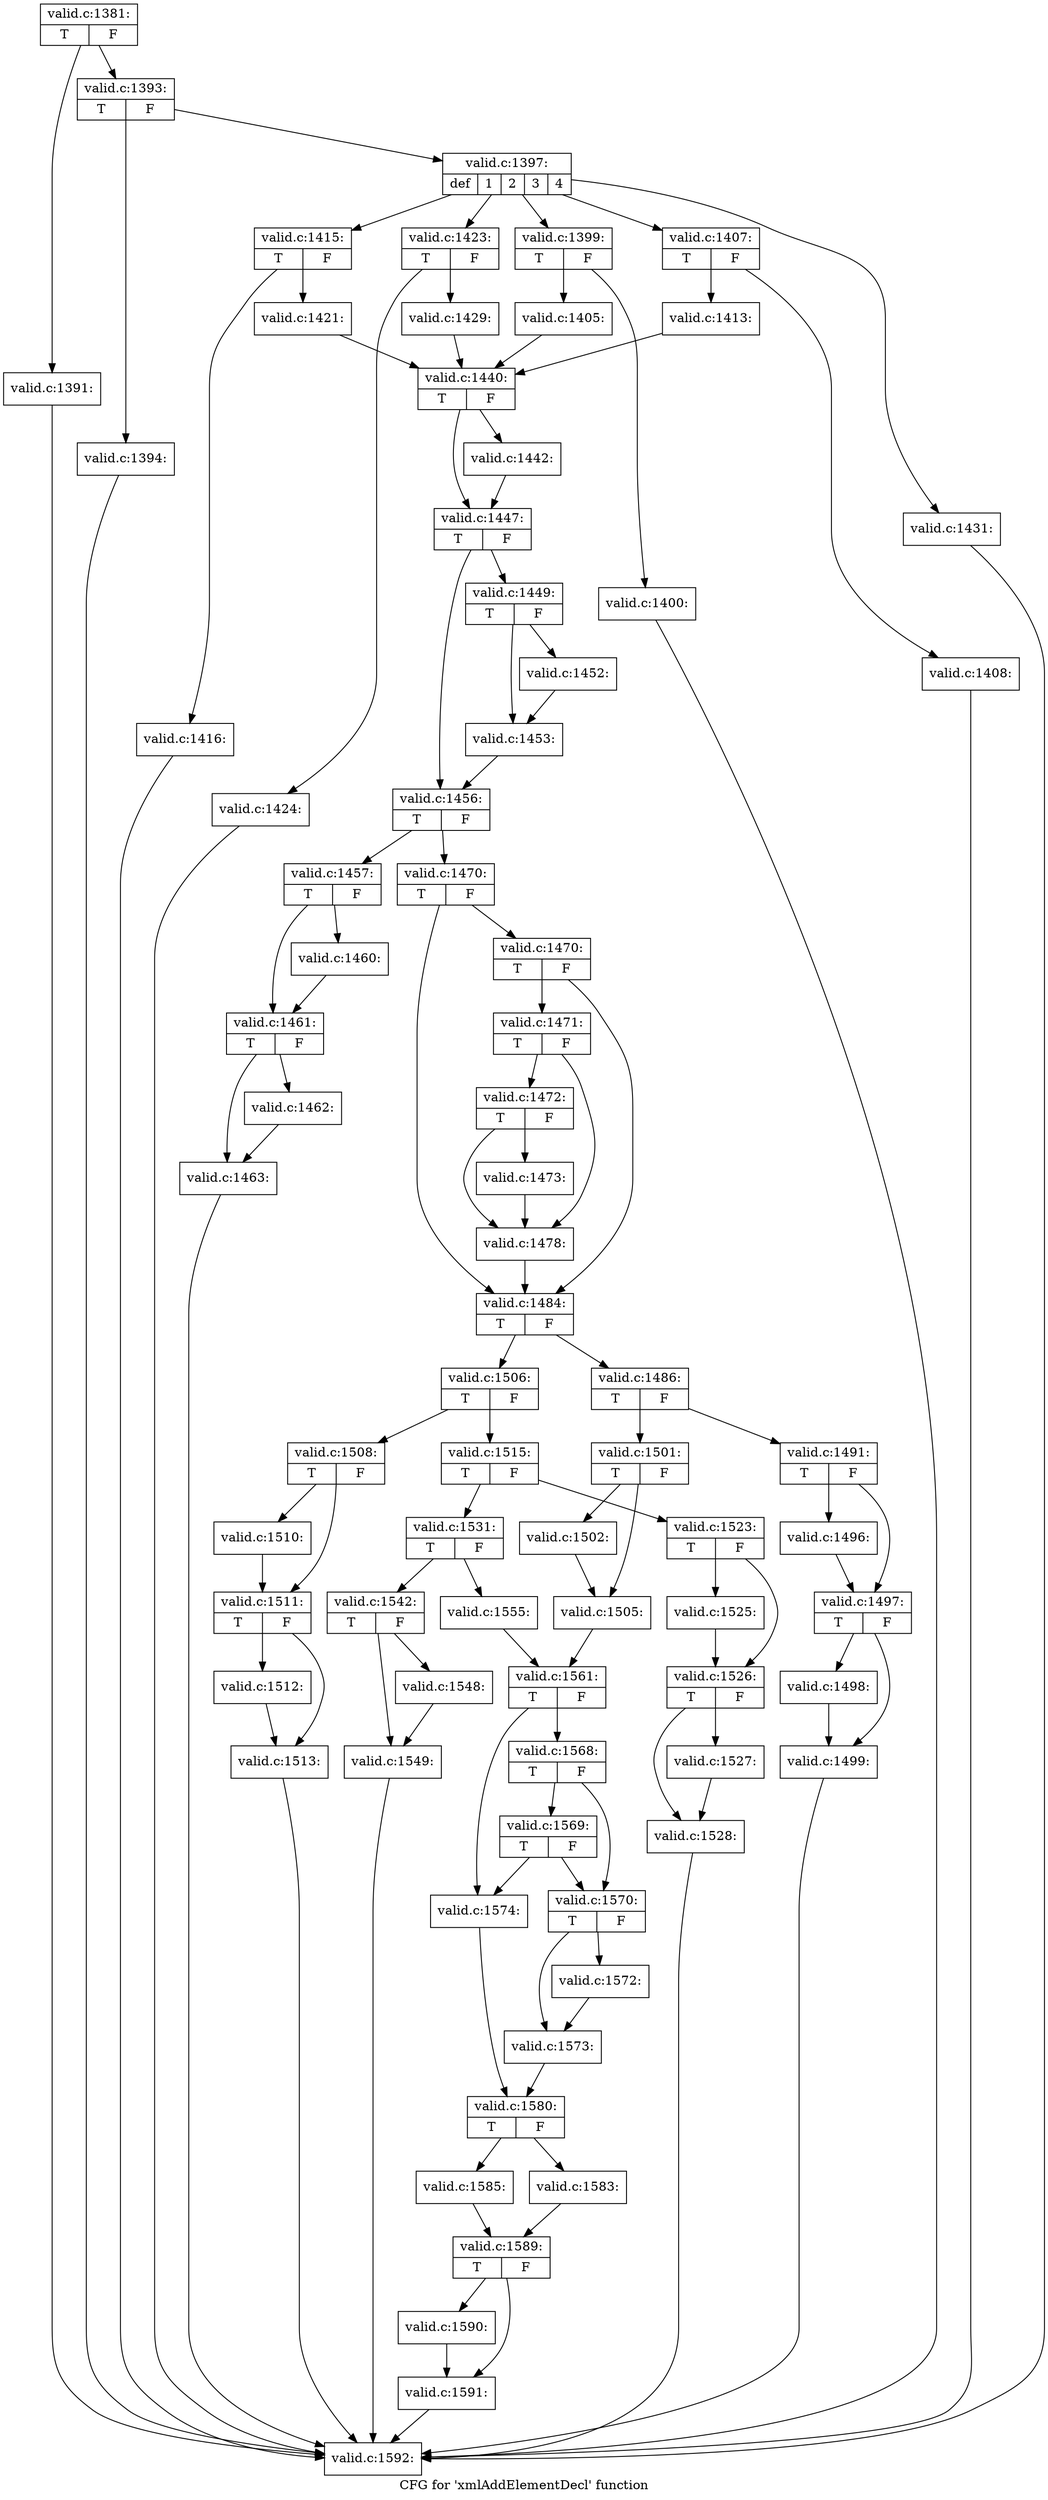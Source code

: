 digraph "CFG for 'xmlAddElementDecl' function" {
	label="CFG for 'xmlAddElementDecl' function";

	Node0x4f32c60 [shape=record,label="{valid.c:1381:|{<s0>T|<s1>F}}"];
	Node0x4f32c60 -> Node0x4f36b60;
	Node0x4f32c60 -> Node0x4f36bb0;
	Node0x4f36b60 [shape=record,label="{valid.c:1391:}"];
	Node0x4f36b60 -> Node0x4ee4500;
	Node0x4f36bb0 [shape=record,label="{valid.c:1393:|{<s0>T|<s1>F}}"];
	Node0x4f36bb0 -> Node0x4f37110;
	Node0x4f36bb0 -> Node0x4f37160;
	Node0x4f37110 [shape=record,label="{valid.c:1394:}"];
	Node0x4f37110 -> Node0x4ee4500;
	Node0x4f37160 [shape=record,label="{valid.c:1397:|{<s0>def|<s1>1|<s2>2|<s3>3|<s4>4}}"];
	Node0x4f37160 -> Node0x4f37700;
	Node0x4f37160 -> Node0x4f37a40;
	Node0x4f37160 -> Node0x4f38450;
	Node0x4f37160 -> Node0x4f38e60;
	Node0x4f37160 -> Node0x4f39c80;
	Node0x4f37a40 [shape=record,label="{valid.c:1399:|{<s0>T|<s1>F}}"];
	Node0x4f37a40 -> Node0x4f37b30;
	Node0x4f37a40 -> Node0x4f37b80;
	Node0x4f37b30 [shape=record,label="{valid.c:1400:}"];
	Node0x4f37b30 -> Node0x4ee4500;
	Node0x4f37b80 [shape=record,label="{valid.c:1405:}"];
	Node0x4f37b80 -> Node0x4f37620;
	Node0x4f38450 [shape=record,label="{valid.c:1407:|{<s0>T|<s1>F}}"];
	Node0x4f38450 -> Node0x4f38540;
	Node0x4f38450 -> Node0x4f38590;
	Node0x4f38540 [shape=record,label="{valid.c:1408:}"];
	Node0x4f38540 -> Node0x4ee4500;
	Node0x4f38590 [shape=record,label="{valid.c:1413:}"];
	Node0x4f38590 -> Node0x4f37620;
	Node0x4f38e60 [shape=record,label="{valid.c:1415:|{<s0>T|<s1>F}}"];
	Node0x4f38e60 -> Node0x4ef7cf0;
	Node0x4f38e60 -> Node0x4ef7d40;
	Node0x4ef7cf0 [shape=record,label="{valid.c:1416:}"];
	Node0x4ef7cf0 -> Node0x4ee4500;
	Node0x4ef7d40 [shape=record,label="{valid.c:1421:}"];
	Node0x4ef7d40 -> Node0x4f37620;
	Node0x4f39c80 [shape=record,label="{valid.c:1423:|{<s0>T|<s1>F}}"];
	Node0x4f39c80 -> Node0x4f39d70;
	Node0x4f39c80 -> Node0x4f39dc0;
	Node0x4f39d70 [shape=record,label="{valid.c:1424:}"];
	Node0x4f39d70 -> Node0x4ee4500;
	Node0x4f39dc0 [shape=record,label="{valid.c:1429:}"];
	Node0x4f39dc0 -> Node0x4f37620;
	Node0x4f37700 [shape=record,label="{valid.c:1431:}"];
	Node0x4f37700 -> Node0x4ee4500;
	Node0x4f37620 [shape=record,label="{valid.c:1440:|{<s0>T|<s1>F}}"];
	Node0x4f37620 -> Node0x4f3b910;
	Node0x4f37620 -> Node0x4f3bc40;
	Node0x4f3b910 [shape=record,label="{valid.c:1442:}"];
	Node0x4f3b910 -> Node0x4f3bc40;
	Node0x4f3bc40 [shape=record,label="{valid.c:1447:|{<s0>T|<s1>F}}"];
	Node0x4f3bc40 -> Node0x4f3b1f0;
	Node0x4f3bc40 -> Node0x4f3b240;
	Node0x4f3b1f0 [shape=record,label="{valid.c:1449:|{<s0>T|<s1>F}}"];
	Node0x4f3b1f0 -> Node0x4f3cbe0;
	Node0x4f3b1f0 -> Node0x4f3cc30;
	Node0x4f3cbe0 [shape=record,label="{valid.c:1452:}"];
	Node0x4f3cbe0 -> Node0x4f3cc30;
	Node0x4f3cc30 [shape=record,label="{valid.c:1453:}"];
	Node0x4f3cc30 -> Node0x4f3b240;
	Node0x4f3b240 [shape=record,label="{valid.c:1456:|{<s0>T|<s1>F}}"];
	Node0x4f3b240 -> Node0x4f3dce0;
	Node0x4f3b240 -> Node0x4f3e010;
	Node0x4f3dce0 [shape=record,label="{valid.c:1457:|{<s0>T|<s1>F}}"];
	Node0x4f3dce0 -> Node0x4f3e7d0;
	Node0x4f3dce0 -> Node0x4f3e820;
	Node0x4f3e7d0 [shape=record,label="{valid.c:1460:}"];
	Node0x4f3e7d0 -> Node0x4f3e820;
	Node0x4f3e820 [shape=record,label="{valid.c:1461:|{<s0>T|<s1>F}}"];
	Node0x4f3e820 -> Node0x4f3ed10;
	Node0x4f3e820 -> Node0x4f3ed60;
	Node0x4f3ed10 [shape=record,label="{valid.c:1462:}"];
	Node0x4f3ed10 -> Node0x4f3ed60;
	Node0x4f3ed60 [shape=record,label="{valid.c:1463:}"];
	Node0x4f3ed60 -> Node0x4ee4500;
	Node0x4f3e010 [shape=record,label="{valid.c:1470:|{<s0>T|<s1>F}}"];
	Node0x4f3e010 -> Node0x4f3f350;
	Node0x4f3e010 -> Node0x4f3f300;
	Node0x4f3f350 [shape=record,label="{valid.c:1470:|{<s0>T|<s1>F}}"];
	Node0x4f3f350 -> Node0x4f3f2b0;
	Node0x4f3f350 -> Node0x4f3f300;
	Node0x4f3f2b0 [shape=record,label="{valid.c:1471:|{<s0>T|<s1>F}}"];
	Node0x4f3f2b0 -> Node0x4f40da0;
	Node0x4f3f2b0 -> Node0x4f40890;
	Node0x4f40da0 [shape=record,label="{valid.c:1472:|{<s0>T|<s1>F}}"];
	Node0x4f40da0 -> Node0x4f40560;
	Node0x4f40da0 -> Node0x4f40890;
	Node0x4f40560 [shape=record,label="{valid.c:1473:}"];
	Node0x4f40560 -> Node0x4f40890;
	Node0x4f40890 [shape=record,label="{valid.c:1478:}"];
	Node0x4f40890 -> Node0x4f3f300;
	Node0x4f3f300 [shape=record,label="{valid.c:1484:|{<s0>T|<s1>F}}"];
	Node0x4f3f300 -> Node0x4f25e10;
	Node0x4f3f300 -> Node0x4f41e10;
	Node0x4f25e10 [shape=record,label="{valid.c:1486:|{<s0>T|<s1>F}}"];
	Node0x4f25e10 -> Node0x4f42d40;
	Node0x4f25e10 -> Node0x4f42d90;
	Node0x4f42d40 [shape=record,label="{valid.c:1491:|{<s0>T|<s1>F}}"];
	Node0x4f42d40 -> Node0x4f43690;
	Node0x4f42d40 -> Node0x4f436e0;
	Node0x4f43690 [shape=record,label="{valid.c:1496:}"];
	Node0x4f43690 -> Node0x4f436e0;
	Node0x4f436e0 [shape=record,label="{valid.c:1497:|{<s0>T|<s1>F}}"];
	Node0x4f436e0 -> Node0x4f43bd0;
	Node0x4f436e0 -> Node0x4f43c20;
	Node0x4f43bd0 [shape=record,label="{valid.c:1498:}"];
	Node0x4f43bd0 -> Node0x4f43c20;
	Node0x4f43c20 [shape=record,label="{valid.c:1499:}"];
	Node0x4f43c20 -> Node0x4ee4500;
	Node0x4f42d90 [shape=record,label="{valid.c:1501:|{<s0>T|<s1>F}}"];
	Node0x4f42d90 -> Node0x4f05b50;
	Node0x4f42d90 -> Node0x4f05ba0;
	Node0x4f05b50 [shape=record,label="{valid.c:1502:}"];
	Node0x4f05b50 -> Node0x4f05ba0;
	Node0x4f05ba0 [shape=record,label="{valid.c:1505:}"];
	Node0x4f05ba0 -> Node0x4f41ba0;
	Node0x4f41e10 [shape=record,label="{valid.c:1506:|{<s0>T|<s1>F}}"];
	Node0x4f41e10 -> Node0x4f065e0;
	Node0x4f41e10 -> Node0x4f06630;
	Node0x4f065e0 [shape=record,label="{valid.c:1508:|{<s0>T|<s1>F}}"];
	Node0x4f065e0 -> Node0x4f06ae0;
	Node0x4f065e0 -> Node0x4f06b30;
	Node0x4f06ae0 [shape=record,label="{valid.c:1510:}"];
	Node0x4f06ae0 -> Node0x4f06b30;
	Node0x4f06b30 [shape=record,label="{valid.c:1511:|{<s0>T|<s1>F}}"];
	Node0x4f06b30 -> Node0x4f07060;
	Node0x4f06b30 -> Node0x4f070b0;
	Node0x4f07060 [shape=record,label="{valid.c:1512:}"];
	Node0x4f07060 -> Node0x4f070b0;
	Node0x4f070b0 [shape=record,label="{valid.c:1513:}"];
	Node0x4f070b0 -> Node0x4ee4500;
	Node0x4f06630 [shape=record,label="{valid.c:1515:|{<s0>T|<s1>F}}"];
	Node0x4f06630 -> Node0x4f07fc0;
	Node0x4f06630 -> Node0x4f08010;
	Node0x4f07fc0 [shape=record,label="{valid.c:1523:|{<s0>T|<s1>F}}"];
	Node0x4f07fc0 -> Node0x4f08630;
	Node0x4f07fc0 -> Node0x4f08680;
	Node0x4f08630 [shape=record,label="{valid.c:1525:}"];
	Node0x4f08630 -> Node0x4f08680;
	Node0x4f08680 [shape=record,label="{valid.c:1526:|{<s0>T|<s1>F}}"];
	Node0x4f08680 -> Node0x4f08bb0;
	Node0x4f08680 -> Node0x4f08c00;
	Node0x4f08bb0 [shape=record,label="{valid.c:1527:}"];
	Node0x4f08bb0 -> Node0x4f08c00;
	Node0x4f08c00 [shape=record,label="{valid.c:1528:}"];
	Node0x4f08c00 -> Node0x4ee4500;
	Node0x4f08010 [shape=record,label="{valid.c:1531:|{<s0>T|<s1>F}}"];
	Node0x4f08010 -> Node0x4f4bd70;
	Node0x4f08010 -> Node0x4f4bdc0;
	Node0x4f4bd70 [shape=record,label="{valid.c:1542:|{<s0>T|<s1>F}}"];
	Node0x4f4bd70 -> Node0x4f4c720;
	Node0x4f4bd70 -> Node0x4f4d110;
	Node0x4f4c720 [shape=record,label="{valid.c:1548:}"];
	Node0x4f4c720 -> Node0x4f4d110;
	Node0x4f4d110 [shape=record,label="{valid.c:1549:}"];
	Node0x4f4d110 -> Node0x4ee4500;
	Node0x4f4bdc0 [shape=record,label="{valid.c:1555:}"];
	Node0x4f4bdc0 -> Node0x4f41ba0;
	Node0x4f41ba0 [shape=record,label="{valid.c:1561:|{<s0>T|<s1>F}}"];
	Node0x4f41ba0 -> Node0x4f4de70;
	Node0x4f41ba0 -> Node0x4f4de20;
	Node0x4f4de70 [shape=record,label="{valid.c:1568:|{<s0>T|<s1>F}}"];
	Node0x4f4de70 -> Node0x4f4dd80;
	Node0x4f4de70 -> Node0x4f4e180;
	Node0x4f4e180 [shape=record,label="{valid.c:1569:|{<s0>T|<s1>F}}"];
	Node0x4f4e180 -> Node0x4f4dd80;
	Node0x4f4e180 -> Node0x4f4de20;
	Node0x4f4dd80 [shape=record,label="{valid.c:1570:|{<s0>T|<s1>F}}"];
	Node0x4f4dd80 -> Node0x4f4eb00;
	Node0x4f4dd80 -> Node0x4f4eb50;
	Node0x4f4eb00 [shape=record,label="{valid.c:1572:}"];
	Node0x4f4eb00 -> Node0x4f4eb50;
	Node0x4f4eb50 [shape=record,label="{valid.c:1573:}"];
	Node0x4f4eb50 -> Node0x4f4ddd0;
	Node0x4f4de20 [shape=record,label="{valid.c:1574:}"];
	Node0x4f4de20 -> Node0x4f4ddd0;
	Node0x4f4ddd0 [shape=record,label="{valid.c:1580:|{<s0>T|<s1>F}}"];
	Node0x4f4ddd0 -> Node0x4f4feb0;
	Node0x4f4ddd0 -> Node0x4f4ff50;
	Node0x4f4feb0 [shape=record,label="{valid.c:1583:}"];
	Node0x4f4feb0 -> Node0x4f4ff00;
	Node0x4f4ff50 [shape=record,label="{valid.c:1585:}"];
	Node0x4f4ff50 -> Node0x4f4ff00;
	Node0x4f4ff00 [shape=record,label="{valid.c:1589:|{<s0>T|<s1>F}}"];
	Node0x4f4ff00 -> Node0x4f51610;
	Node0x4f4ff00 -> Node0x4f51660;
	Node0x4f51610 [shape=record,label="{valid.c:1590:}"];
	Node0x4f51610 -> Node0x4f51660;
	Node0x4f51660 [shape=record,label="{valid.c:1591:}"];
	Node0x4f51660 -> Node0x4ee4500;
	Node0x4ee4500 [shape=record,label="{valid.c:1592:}"];
}
